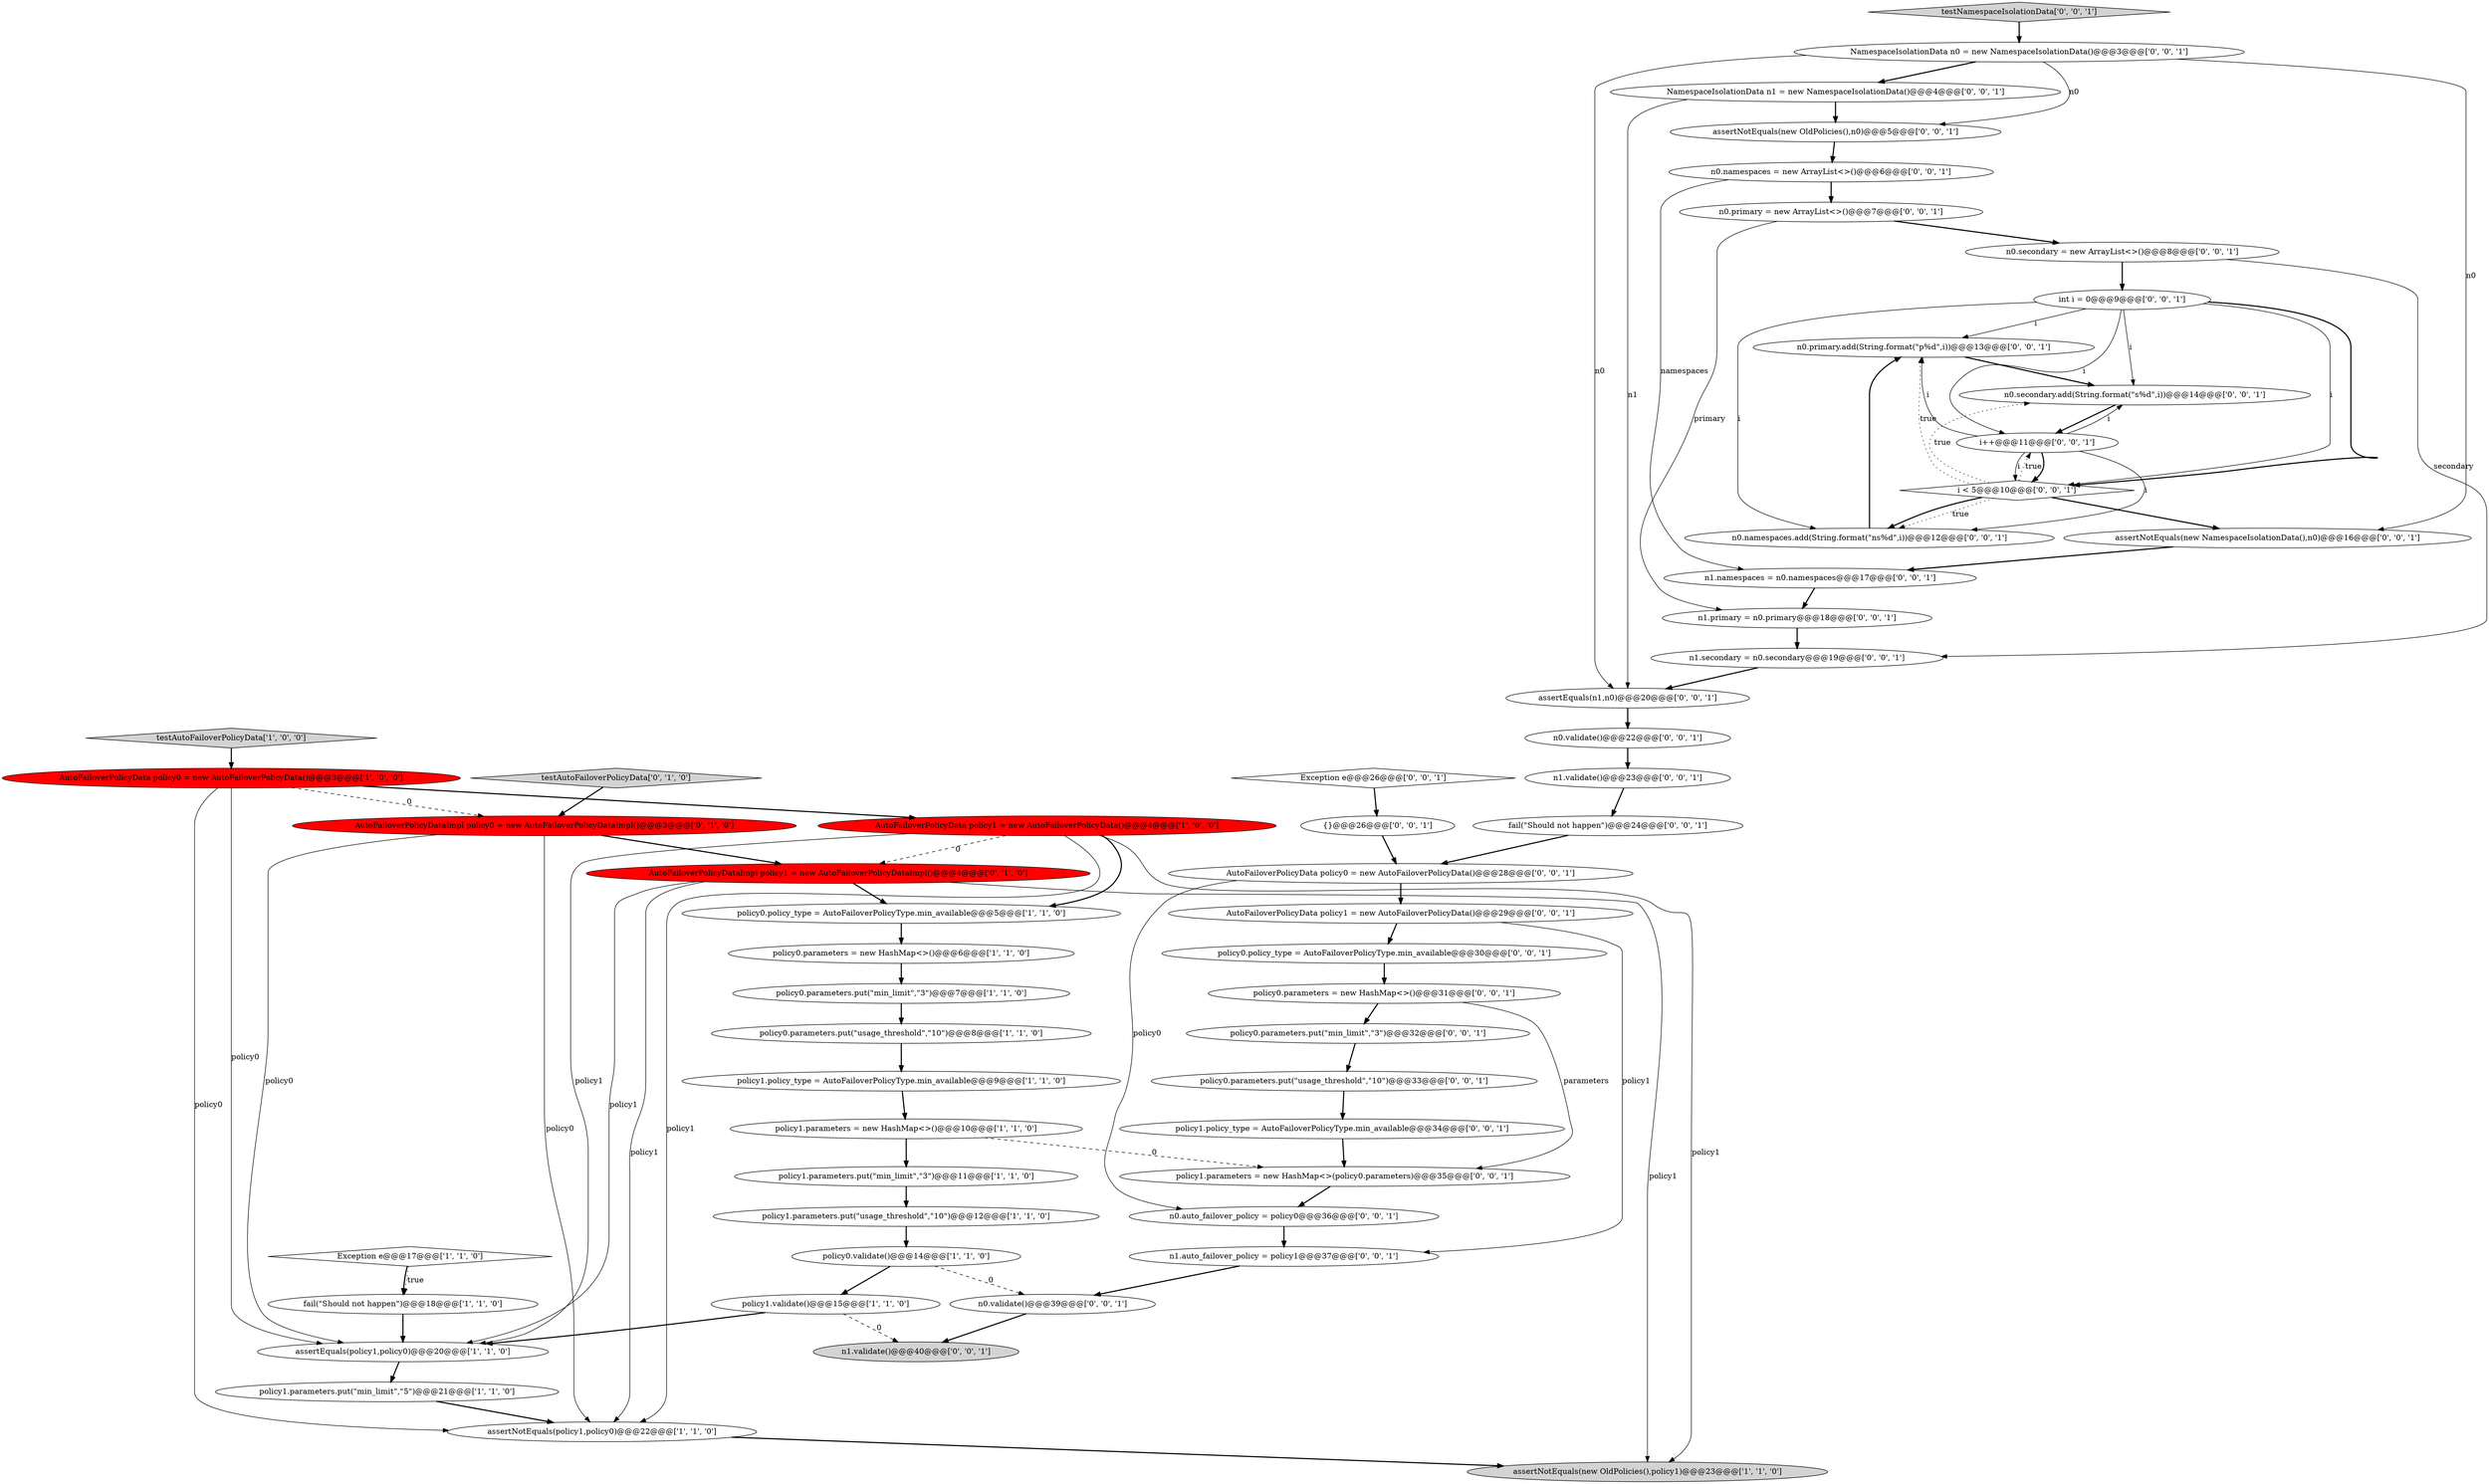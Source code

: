 digraph {
34 [style = filled, label = "n0.validate()@@@22@@@['0', '0', '1']", fillcolor = white, shape = ellipse image = "AAA0AAABBB3BBB"];
41 [style = filled, label = "n1.validate()@@@23@@@['0', '0', '1']", fillcolor = white, shape = ellipse image = "AAA0AAABBB3BBB"];
56 [style = filled, label = "n0.auto_failover_policy = policy0@@@36@@@['0', '0', '1']", fillcolor = white, shape = ellipse image = "AAA0AAABBB3BBB"];
35 [style = filled, label = "n1.primary = n0.primary@@@18@@@['0', '0', '1']", fillcolor = white, shape = ellipse image = "AAA0AAABBB3BBB"];
50 [style = filled, label = "assertNotEquals(new NamespaceIsolationData(),n0)@@@16@@@['0', '0', '1']", fillcolor = white, shape = ellipse image = "AAA0AAABBB3BBB"];
53 [style = filled, label = "assertNotEquals(new OldPolicies(),n0)@@@5@@@['0', '0', '1']", fillcolor = white, shape = ellipse image = "AAA0AAABBB3BBB"];
14 [style = filled, label = "Exception e@@@17@@@['1', '1', '0']", fillcolor = white, shape = diamond image = "AAA0AAABBB1BBB"];
31 [style = filled, label = "n0.secondary = new ArrayList<>()@@@8@@@['0', '0', '1']", fillcolor = white, shape = ellipse image = "AAA0AAABBB3BBB"];
52 [style = filled, label = "NamespaceIsolationData n0 = new NamespaceIsolationData()@@@3@@@['0', '0', '1']", fillcolor = white, shape = ellipse image = "AAA0AAABBB3BBB"];
43 [style = filled, label = "n0.namespaces = new ArrayList<>()@@@6@@@['0', '0', '1']", fillcolor = white, shape = ellipse image = "AAA0AAABBB3BBB"];
48 [style = filled, label = "n1.auto_failover_policy = policy1@@@37@@@['0', '0', '1']", fillcolor = white, shape = ellipse image = "AAA0AAABBB3BBB"];
17 [style = filled, label = "assertEquals(policy1,policy0)@@@20@@@['1', '1', '0']", fillcolor = white, shape = ellipse image = "AAA0AAABBB1BBB"];
38 [style = filled, label = "int i = 0@@@9@@@['0', '0', '1']", fillcolor = white, shape = ellipse image = "AAA0AAABBB3BBB"];
3 [style = filled, label = "assertNotEquals(new OldPolicies(),policy1)@@@23@@@['1', '1', '0']", fillcolor = lightgray, shape = ellipse image = "AAA0AAABBB1BBB"];
16 [style = filled, label = "AutoFailoverPolicyData policy1 = new AutoFailoverPolicyData()@@@4@@@['1', '0', '0']", fillcolor = red, shape = ellipse image = "AAA1AAABBB1BBB"];
28 [style = filled, label = "fail(\"Should not happen\")@@@24@@@['0', '0', '1']", fillcolor = white, shape = ellipse image = "AAA0AAABBB3BBB"];
7 [style = filled, label = "testAutoFailoverPolicyData['1', '0', '0']", fillcolor = lightgray, shape = diamond image = "AAA0AAABBB1BBB"];
37 [style = filled, label = "AutoFailoverPolicyData policy0 = new AutoFailoverPolicyData()@@@28@@@['0', '0', '1']", fillcolor = white, shape = ellipse image = "AAA0AAABBB3BBB"];
6 [style = filled, label = "AutoFailoverPolicyData policy0 = new AutoFailoverPolicyData()@@@3@@@['1', '0', '0']", fillcolor = red, shape = ellipse image = "AAA1AAABBB1BBB"];
55 [style = filled, label = "testNamespaceIsolationData['0', '0', '1']", fillcolor = lightgray, shape = diamond image = "AAA0AAABBB3BBB"];
29 [style = filled, label = "NamespaceIsolationData n1 = new NamespaceIsolationData()@@@4@@@['0', '0', '1']", fillcolor = white, shape = ellipse image = "AAA0AAABBB3BBB"];
40 [style = filled, label = "assertEquals(n1,n0)@@@20@@@['0', '0', '1']", fillcolor = white, shape = ellipse image = "AAA0AAABBB3BBB"];
5 [style = filled, label = "policy1.validate()@@@15@@@['1', '1', '0']", fillcolor = white, shape = ellipse image = "AAA0AAABBB1BBB"];
8 [style = filled, label = "policy0.parameters.put(\"min_limit\",\"3\")@@@7@@@['1', '1', '0']", fillcolor = white, shape = ellipse image = "AAA0AAABBB1BBB"];
12 [style = filled, label = "policy1.policy_type = AutoFailoverPolicyType.min_available@@@9@@@['1', '1', '0']", fillcolor = white, shape = ellipse image = "AAA0AAABBB1BBB"];
11 [style = filled, label = "policy0.validate()@@@14@@@['1', '1', '0']", fillcolor = white, shape = ellipse image = "AAA0AAABBB1BBB"];
20 [style = filled, label = "AutoFailoverPolicyDataImpl policy0 = new AutoFailoverPolicyDataImpl()@@@3@@@['0', '1', '0']", fillcolor = red, shape = ellipse image = "AAA1AAABBB2BBB"];
30 [style = filled, label = "n0.primary.add(String.format(\"p%d\",i))@@@13@@@['0', '0', '1']", fillcolor = white, shape = ellipse image = "AAA0AAABBB3BBB"];
19 [style = filled, label = "AutoFailoverPolicyDataImpl policy1 = new AutoFailoverPolicyDataImpl()@@@4@@@['0', '1', '0']", fillcolor = red, shape = ellipse image = "AAA1AAABBB2BBB"];
45 [style = filled, label = "AutoFailoverPolicyData policy1 = new AutoFailoverPolicyData()@@@29@@@['0', '0', '1']", fillcolor = white, shape = ellipse image = "AAA0AAABBB3BBB"];
4 [style = filled, label = "policy1.parameters.put(\"min_limit\",\"3\")@@@11@@@['1', '1', '0']", fillcolor = white, shape = ellipse image = "AAA0AAABBB1BBB"];
23 [style = filled, label = "Exception e@@@26@@@['0', '0', '1']", fillcolor = white, shape = diamond image = "AAA0AAABBB3BBB"];
13 [style = filled, label = "fail(\"Should not happen\")@@@18@@@['1', '1', '0']", fillcolor = white, shape = ellipse image = "AAA0AAABBB1BBB"];
32 [style = filled, label = "i < 5@@@10@@@['0', '0', '1']", fillcolor = white, shape = diamond image = "AAA0AAABBB3BBB"];
44 [style = filled, label = "policy0.parameters = new HashMap<>()@@@31@@@['0', '0', '1']", fillcolor = white, shape = ellipse image = "AAA0AAABBB3BBB"];
25 [style = filled, label = "i++@@@11@@@['0', '0', '1']", fillcolor = white, shape = ellipse image = "AAA0AAABBB3BBB"];
9 [style = filled, label = "policy0.policy_type = AutoFailoverPolicyType.min_available@@@5@@@['1', '1', '0']", fillcolor = white, shape = ellipse image = "AAA0AAABBB1BBB"];
10 [style = filled, label = "policy1.parameters.put(\"usage_threshold\",\"10\")@@@12@@@['1', '1', '0']", fillcolor = white, shape = ellipse image = "AAA0AAABBB1BBB"];
1 [style = filled, label = "policy1.parameters.put(\"min_limit\",\"5\")@@@21@@@['1', '1', '0']", fillcolor = white, shape = ellipse image = "AAA0AAABBB1BBB"];
24 [style = filled, label = "policy0.policy_type = AutoFailoverPolicyType.min_available@@@30@@@['0', '0', '1']", fillcolor = white, shape = ellipse image = "AAA0AAABBB3BBB"];
54 [style = filled, label = "n1.namespaces = n0.namespaces@@@17@@@['0', '0', '1']", fillcolor = white, shape = ellipse image = "AAA0AAABBB3BBB"];
47 [style = filled, label = "n0.primary = new ArrayList<>()@@@7@@@['0', '0', '1']", fillcolor = white, shape = ellipse image = "AAA0AAABBB3BBB"];
22 [style = filled, label = "policy1.policy_type = AutoFailoverPolicyType.min_available@@@34@@@['0', '0', '1']", fillcolor = white, shape = ellipse image = "AAA0AAABBB3BBB"];
27 [style = filled, label = "policy1.parameters = new HashMap<>(policy0.parameters)@@@35@@@['0', '0', '1']", fillcolor = white, shape = ellipse image = "AAA0AAABBB3BBB"];
0 [style = filled, label = "policy1.parameters = new HashMap<>()@@@10@@@['1', '1', '0']", fillcolor = white, shape = ellipse image = "AAA0AAABBB1BBB"];
51 [style = filled, label = "n0.namespaces.add(String.format(\"ns%d\",i))@@@12@@@['0', '0', '1']", fillcolor = white, shape = ellipse image = "AAA0AAABBB3BBB"];
42 [style = filled, label = "n0.validate()@@@39@@@['0', '0', '1']", fillcolor = white, shape = ellipse image = "AAA0AAABBB3BBB"];
26 [style = filled, label = "policy0.parameters.put(\"min_limit\",\"3\")@@@32@@@['0', '0', '1']", fillcolor = white, shape = ellipse image = "AAA0AAABBB3BBB"];
15 [style = filled, label = "policy0.parameters.put(\"usage_threshold\",\"10\")@@@8@@@['1', '1', '0']", fillcolor = white, shape = ellipse image = "AAA0AAABBB1BBB"];
36 [style = filled, label = "n1.validate()@@@40@@@['0', '0', '1']", fillcolor = lightgray, shape = ellipse image = "AAA0AAABBB3BBB"];
33 [style = filled, label = "{}@@@26@@@['0', '0', '1']", fillcolor = white, shape = ellipse image = "AAA0AAABBB3BBB"];
2 [style = filled, label = "policy0.parameters = new HashMap<>()@@@6@@@['1', '1', '0']", fillcolor = white, shape = ellipse image = "AAA0AAABBB1BBB"];
46 [style = filled, label = "n1.secondary = n0.secondary@@@19@@@['0', '0', '1']", fillcolor = white, shape = ellipse image = "AAA0AAABBB3BBB"];
18 [style = filled, label = "assertNotEquals(policy1,policy0)@@@22@@@['1', '1', '0']", fillcolor = white, shape = ellipse image = "AAA0AAABBB1BBB"];
49 [style = filled, label = "policy0.parameters.put(\"usage_threshold\",\"10\")@@@33@@@['0', '0', '1']", fillcolor = white, shape = ellipse image = "AAA0AAABBB3BBB"];
21 [style = filled, label = "testAutoFailoverPolicyData['0', '1', '0']", fillcolor = lightgray, shape = diamond image = "AAA0AAABBB2BBB"];
39 [style = filled, label = "n0.secondary.add(String.format(\"s%d\",i))@@@14@@@['0', '0', '1']", fillcolor = white, shape = ellipse image = "AAA0AAABBB3BBB"];
19->3 [style = solid, label="policy1"];
18->3 [style = bold, label=""];
16->3 [style = solid, label="policy1"];
38->25 [style = solid, label="i"];
45->24 [style = bold, label=""];
52->40 [style = solid, label="n0"];
20->17 [style = solid, label="policy0"];
20->18 [style = solid, label="policy0"];
49->22 [style = bold, label=""];
41->28 [style = bold, label=""];
13->17 [style = bold, label=""];
32->25 [style = dotted, label="true"];
23->33 [style = bold, label=""];
19->9 [style = bold, label=""];
52->53 [style = solid, label="n0"];
32->30 [style = dotted, label="true"];
38->51 [style = solid, label="i"];
25->51 [style = solid, label="i"];
37->56 [style = solid, label="policy0"];
50->54 [style = bold, label=""];
16->9 [style = bold, label=""];
10->11 [style = bold, label=""];
28->37 [style = bold, label=""];
9->2 [style = bold, label=""];
6->20 [style = dashed, label="0"];
24->44 [style = bold, label=""];
25->32 [style = solid, label="i"];
26->49 [style = bold, label=""];
51->30 [style = bold, label=""];
38->32 [style = solid, label="i"];
40->34 [style = bold, label=""];
0->27 [style = dashed, label="0"];
5->17 [style = bold, label=""];
27->56 [style = bold, label=""];
38->32 [style = bold, label=""];
43->47 [style = bold, label=""];
7->6 [style = bold, label=""];
56->48 [style = bold, label=""];
32->51 [style = dotted, label="true"];
37->45 [style = bold, label=""];
15->12 [style = bold, label=""];
11->42 [style = dashed, label="0"];
39->25 [style = bold, label=""];
46->40 [style = bold, label=""];
20->19 [style = bold, label=""];
53->43 [style = bold, label=""];
32->51 [style = bold, label=""];
16->17 [style = solid, label="policy1"];
32->50 [style = bold, label=""];
4->10 [style = bold, label=""];
54->35 [style = bold, label=""];
8->15 [style = bold, label=""];
6->17 [style = solid, label="policy0"];
17->1 [style = bold, label=""];
19->17 [style = solid, label="policy1"];
16->19 [style = dashed, label="0"];
47->31 [style = bold, label=""];
31->38 [style = bold, label=""];
38->30 [style = solid, label="i"];
11->5 [style = bold, label=""];
25->30 [style = solid, label="i"];
47->35 [style = solid, label="primary"];
52->50 [style = solid, label="n0"];
43->54 [style = solid, label="namespaces"];
14->13 [style = bold, label=""];
55->52 [style = bold, label=""];
35->46 [style = bold, label=""];
33->37 [style = bold, label=""];
19->18 [style = solid, label="policy1"];
29->53 [style = bold, label=""];
32->39 [style = dotted, label="true"];
16->18 [style = solid, label="policy1"];
44->27 [style = solid, label="parameters"];
25->32 [style = bold, label=""];
1->18 [style = bold, label=""];
31->46 [style = solid, label="secondary"];
34->41 [style = bold, label=""];
42->36 [style = bold, label=""];
48->42 [style = bold, label=""];
5->36 [style = dashed, label="0"];
12->0 [style = bold, label=""];
14->13 [style = dotted, label="true"];
29->40 [style = solid, label="n1"];
6->18 [style = solid, label="policy0"];
21->20 [style = bold, label=""];
44->26 [style = bold, label=""];
22->27 [style = bold, label=""];
0->4 [style = bold, label=""];
6->16 [style = bold, label=""];
30->39 [style = bold, label=""];
52->29 [style = bold, label=""];
38->39 [style = solid, label="i"];
25->39 [style = solid, label="i"];
2->8 [style = bold, label=""];
45->48 [style = solid, label="policy1"];
}
